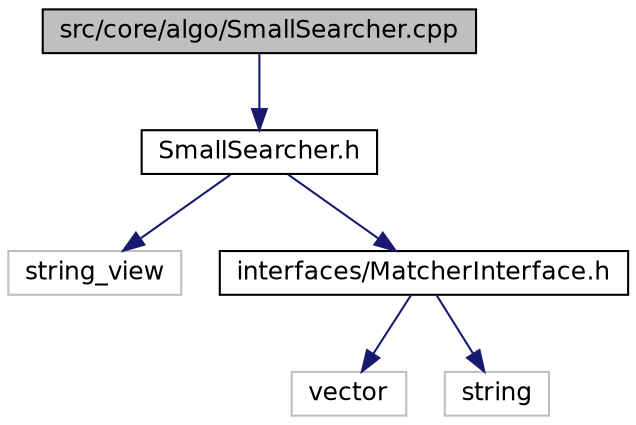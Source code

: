 digraph "src/core/algo/SmallSearcher.cpp"
{
 // INTERACTIVE_SVG=YES
 // LATEX_PDF_SIZE
  edge [fontname="Helvetica",fontsize="12",labelfontname="Helvetica",labelfontsize="12"];
  node [fontname="Helvetica",fontsize="12",shape=record];
  Node1 [label="src/core/algo/SmallSearcher.cpp",height=0.2,width=0.4,color="black", fillcolor="grey75", style="filled", fontcolor="black",tooltip=" "];
  Node1 -> Node2 [color="midnightblue",fontsize="12",style="solid"];
  Node2 [label="SmallSearcher.h",height=0.2,width=0.4,color="black", fillcolor="white", style="filled",URL="$a00023.html",tooltip=" "];
  Node2 -> Node3 [color="midnightblue",fontsize="12",style="solid"];
  Node3 [label="string_view",height=0.2,width=0.4,color="grey75", fillcolor="white", style="filled",tooltip=" "];
  Node2 -> Node4 [color="midnightblue",fontsize="12",style="solid"];
  Node4 [label="interfaces/MatcherInterface.h",height=0.2,width=0.4,color="black", fillcolor="white", style="filled",URL="$a00044.html",tooltip=" "];
  Node4 -> Node5 [color="midnightblue",fontsize="12",style="solid"];
  Node5 [label="vector",height=0.2,width=0.4,color="grey75", fillcolor="white", style="filled",tooltip=" "];
  Node4 -> Node6 [color="midnightblue",fontsize="12",style="solid"];
  Node6 [label="string",height=0.2,width=0.4,color="grey75", fillcolor="white", style="filled",tooltip=" "];
}
